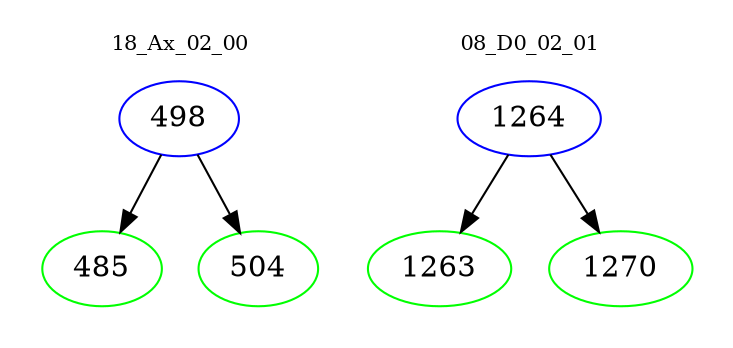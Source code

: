digraph{
subgraph cluster_0 {
color = white
label = "18_Ax_02_00";
fontsize=10;
T0_498 [label="498", color="blue"]
T0_498 -> T0_485 [color="black"]
T0_485 [label="485", color="green"]
T0_498 -> T0_504 [color="black"]
T0_504 [label="504", color="green"]
}
subgraph cluster_1 {
color = white
label = "08_D0_02_01";
fontsize=10;
T1_1264 [label="1264", color="blue"]
T1_1264 -> T1_1263 [color="black"]
T1_1263 [label="1263", color="green"]
T1_1264 -> T1_1270 [color="black"]
T1_1270 [label="1270", color="green"]
}
}
